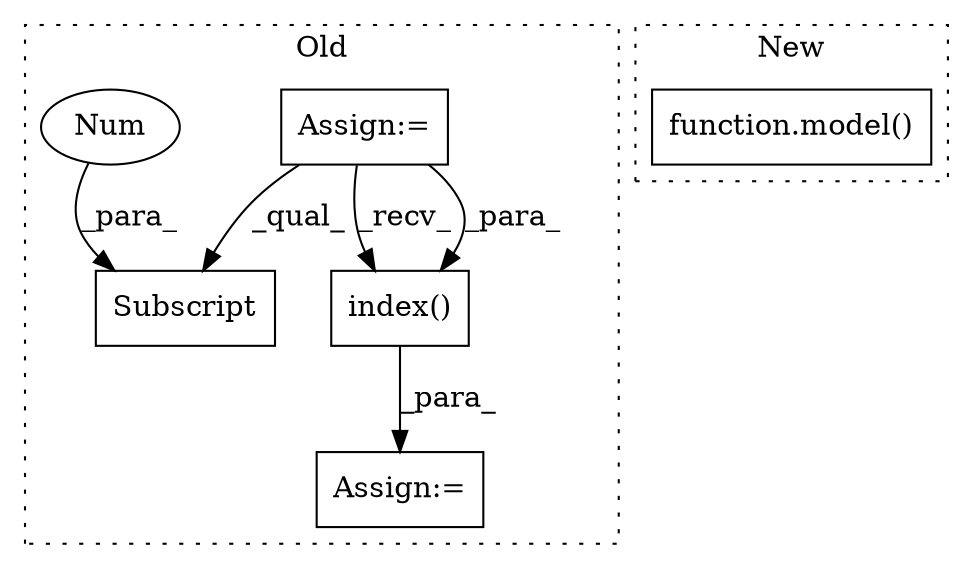 digraph G {
subgraph cluster0 {
1 [label="index()" a="75" s="14629,14661" l="23,1" shape="box"];
3 [label="Assign:=" a="68" s="14889" l="3" shape="box"];
4 [label="Assign:=" a="68" s="14402" l="3" shape="box"];
5 [label="Subscript" a="63" s="14512,0" l="14,0" shape="box"];
6 [label="Num" a="76" s="14524" l="1" shape="ellipse"];
label = "Old";
style="dotted";
}
subgraph cluster1 {
2 [label="function.model()" a="75" s="15671,15683" l="6,1" shape="box"];
label = "New";
style="dotted";
}
1 -> 3 [label="_para_"];
4 -> 1 [label="_para_"];
4 -> 1 [label="_recv_"];
4 -> 5 [label="_qual_"];
6 -> 5 [label="_para_"];
}